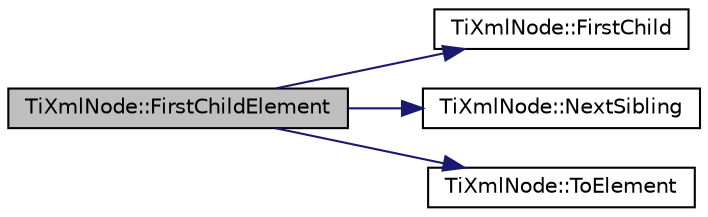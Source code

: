 digraph "TiXmlNode::FirstChildElement"
{
  edge [fontname="Helvetica",fontsize="10",labelfontname="Helvetica",labelfontsize="10"];
  node [fontname="Helvetica",fontsize="10",shape=record];
  rankdir="LR";
  Node1 [label="TiXmlNode::FirstChildElement",height=0.2,width=0.4,color="black", fillcolor="grey75", style="filled" fontcolor="black"];
  Node1 -> Node2 [color="midnightblue",fontsize="10",style="solid"];
  Node2 [label="TiXmlNode::FirstChild",height=0.2,width=0.4,color="black", fillcolor="white", style="filled",URL="$class_ti_xml_node.html#a44c8eee26bbe2d1b2762038df9dde2f0",tooltip="The first child of this node. Will be null if there are no children. "];
  Node1 -> Node3 [color="midnightblue",fontsize="10",style="solid"];
  Node3 [label="TiXmlNode::NextSibling",height=0.2,width=0.4,color="black", fillcolor="white", style="filled",URL="$class_ti_xml_node.html#af854baeba384f5fe9859f5aee03b548e",tooltip="Navigate to a sibling node. "];
  Node1 -> Node4 [color="midnightblue",fontsize="10",style="solid"];
  Node4 [label="TiXmlNode::ToElement",height=0.2,width=0.4,color="black", fillcolor="white", style="filled",URL="$class_ti_xml_node.html#a72abed96dc9667ab9e0a2a275301bb1c",tooltip="Cast to a more defined type. Will return null if not of the requested type. "];
}
